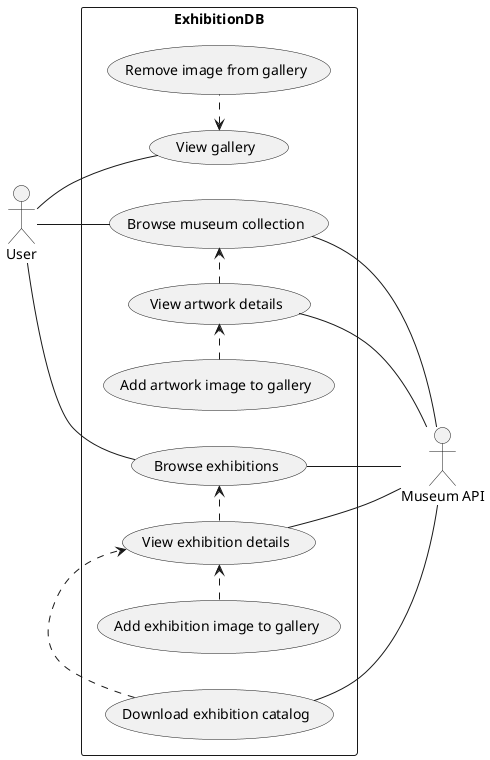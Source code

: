 @startuml Gallery_usecase
left to right direction
skinparam packageStyle rectangle
actor User
actor "Museum API" as museum
rectangle "ExhibitionDB" {
  User -- (View gallery)
  (View gallery) <. (Remove image from gallery)
  User -- (Browse museum collection)
  (View artwork details) .> (Browse museum collection)
  (View artwork details) -- museum
  (Add artwork image to gallery) .> (View artwork details)
  (Browse museum collection) -- museum
  User -- (Browse exhibitions)
  (Browse exhibitions) -- museum
  (View exhibition details) .> (Browse exhibitions)
  (View exhibition details) -- museum
  (Add exhibition image to gallery) .> (View exhibition details)
  (Download exhibition catalog) .> (View exhibition details)
  (Download exhibition catalog) -- museum
}
@enduml